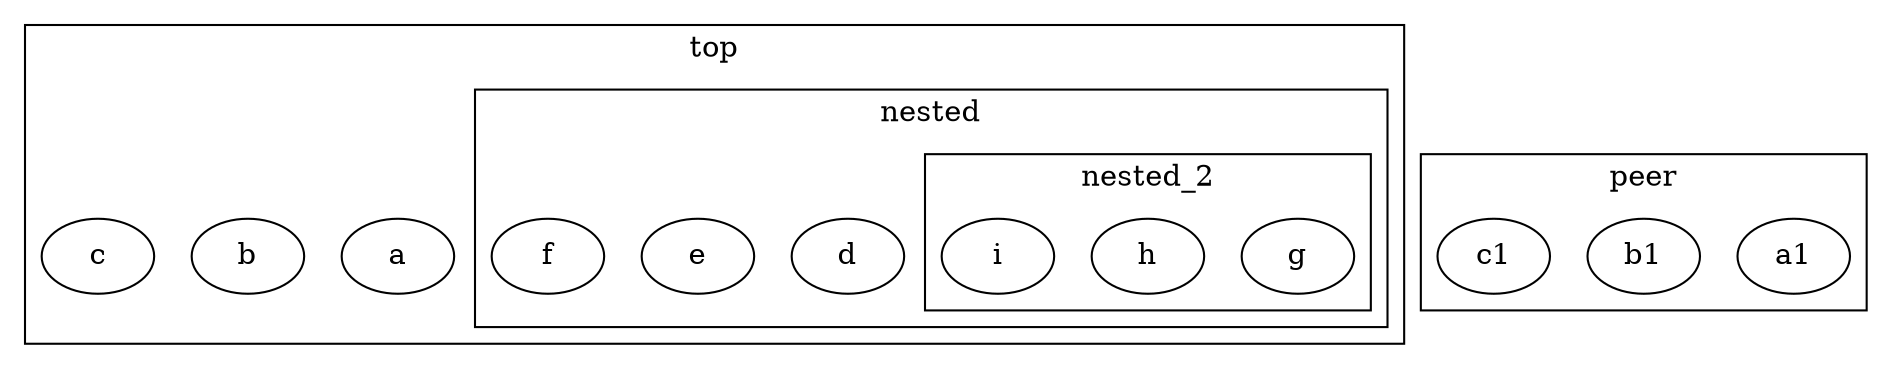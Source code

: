 digraph d {
    subgraph cluster_top {
    a
    b
    c
    subgraph cluster_nested {
    d
    e
    f
    subgraph cluster_nested_2 {
    g
    h
    i
    label = "nested_2"}
    label = "nested"}
    label = "top"}
    subgraph cluster_peer {
    a1
    b1
    c1
    label = "peer"}
}
